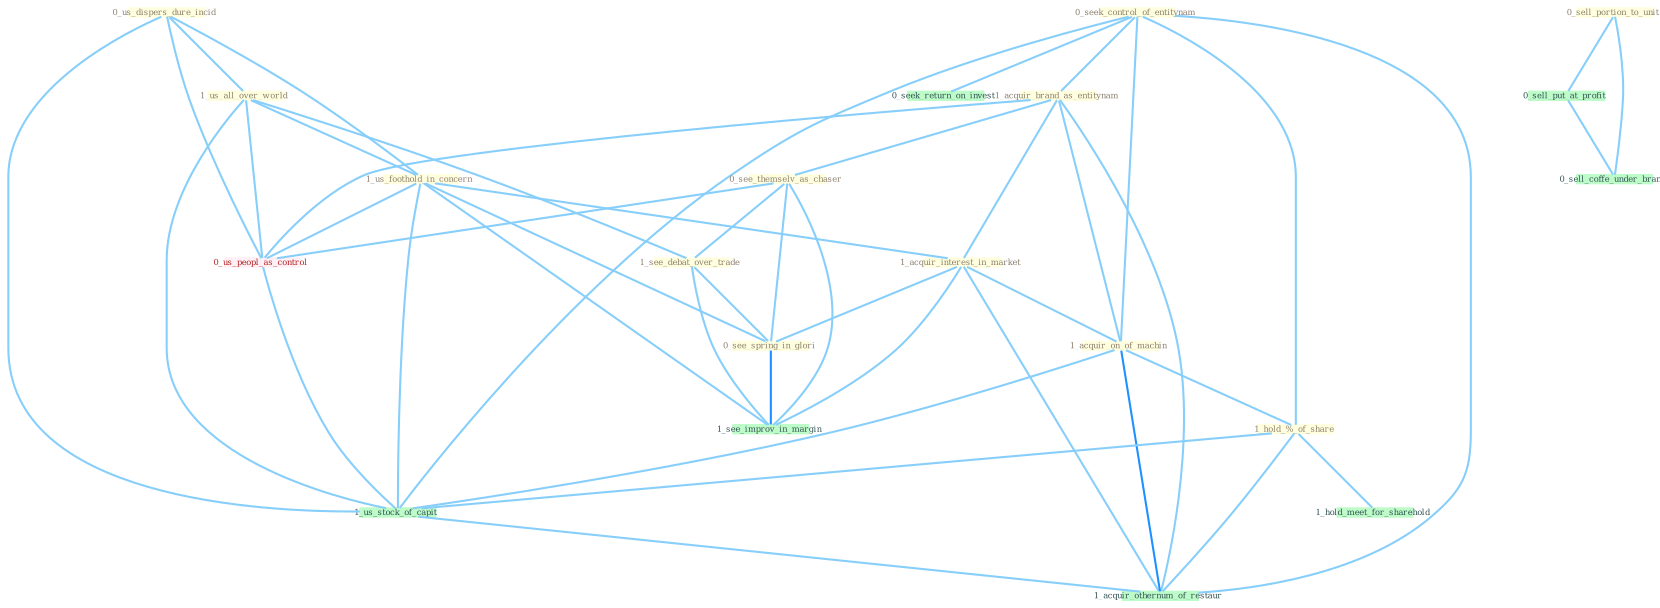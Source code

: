 Graph G{ 
    node
    [shape=polygon,style=filled,width=.5,height=.06,color="#BDFCC9",fixedsize=true,fontsize=4,
    fontcolor="#2f4f4f"];
    {node
    [color="#ffffe0", fontcolor="#8b7d6b"] "0_us_dispers_dure_incid " "1_us_all_over_world " "0_sell_portion_to_unit " "0_seek_control_of_entitynam " "1_acquir_brand_as_entitynam " "1_us_foothold_in_concern " "0_see_themselv_as_chaser " "1_acquir_interest_in_market " "1_see_debat_over_trade " "0_see_spring_in_glori " "1_acquir_on_of_machin " "1_hold_%_of_share "}
{node [color="#fff0f5", fontcolor="#b22222"] "0_us_peopl_as_control "}
edge [color="#B0E2FF"];

	"0_us_dispers_dure_incid " -- "1_us_all_over_world " [w="1", color="#87cefa" ];
	"0_us_dispers_dure_incid " -- "1_us_foothold_in_concern " [w="1", color="#87cefa" ];
	"0_us_dispers_dure_incid " -- "0_us_peopl_as_control " [w="1", color="#87cefa" ];
	"0_us_dispers_dure_incid " -- "1_us_stock_of_capit " [w="1", color="#87cefa" ];
	"1_us_all_over_world " -- "1_us_foothold_in_concern " [w="1", color="#87cefa" ];
	"1_us_all_over_world " -- "1_see_debat_over_trade " [w="1", color="#87cefa" ];
	"1_us_all_over_world " -- "0_us_peopl_as_control " [w="1", color="#87cefa" ];
	"1_us_all_over_world " -- "1_us_stock_of_capit " [w="1", color="#87cefa" ];
	"0_sell_portion_to_unit " -- "0_sell_put_at_profit " [w="1", color="#87cefa" ];
	"0_sell_portion_to_unit " -- "0_sell_coffe_under_brand " [w="1", color="#87cefa" ];
	"0_seek_control_of_entitynam " -- "1_acquir_brand_as_entitynam " [w="1", color="#87cefa" ];
	"0_seek_control_of_entitynam " -- "1_acquir_on_of_machin " [w="1", color="#87cefa" ];
	"0_seek_control_of_entitynam " -- "1_hold_%_of_share " [w="1", color="#87cefa" ];
	"0_seek_control_of_entitynam " -- "0_seek_return_on_invest " [w="1", color="#87cefa" ];
	"0_seek_control_of_entitynam " -- "1_us_stock_of_capit " [w="1", color="#87cefa" ];
	"0_seek_control_of_entitynam " -- "1_acquir_othernum_of_restaur " [w="1", color="#87cefa" ];
	"1_acquir_brand_as_entitynam " -- "0_see_themselv_as_chaser " [w="1", color="#87cefa" ];
	"1_acquir_brand_as_entitynam " -- "1_acquir_interest_in_market " [w="1", color="#87cefa" ];
	"1_acquir_brand_as_entitynam " -- "1_acquir_on_of_machin " [w="1", color="#87cefa" ];
	"1_acquir_brand_as_entitynam " -- "0_us_peopl_as_control " [w="1", color="#87cefa" ];
	"1_acquir_brand_as_entitynam " -- "1_acquir_othernum_of_restaur " [w="1", color="#87cefa" ];
	"1_us_foothold_in_concern " -- "1_acquir_interest_in_market " [w="1", color="#87cefa" ];
	"1_us_foothold_in_concern " -- "0_see_spring_in_glori " [w="1", color="#87cefa" ];
	"1_us_foothold_in_concern " -- "0_us_peopl_as_control " [w="1", color="#87cefa" ];
	"1_us_foothold_in_concern " -- "1_us_stock_of_capit " [w="1", color="#87cefa" ];
	"1_us_foothold_in_concern " -- "1_see_improv_in_margin " [w="1", color="#87cefa" ];
	"0_see_themselv_as_chaser " -- "1_see_debat_over_trade " [w="1", color="#87cefa" ];
	"0_see_themselv_as_chaser " -- "0_see_spring_in_glori " [w="1", color="#87cefa" ];
	"0_see_themselv_as_chaser " -- "0_us_peopl_as_control " [w="1", color="#87cefa" ];
	"0_see_themselv_as_chaser " -- "1_see_improv_in_margin " [w="1", color="#87cefa" ];
	"1_acquir_interest_in_market " -- "0_see_spring_in_glori " [w="1", color="#87cefa" ];
	"1_acquir_interest_in_market " -- "1_acquir_on_of_machin " [w="1", color="#87cefa" ];
	"1_acquir_interest_in_market " -- "1_see_improv_in_margin " [w="1", color="#87cefa" ];
	"1_acquir_interest_in_market " -- "1_acquir_othernum_of_restaur " [w="1", color="#87cefa" ];
	"1_see_debat_over_trade " -- "0_see_spring_in_glori " [w="1", color="#87cefa" ];
	"1_see_debat_over_trade " -- "1_see_improv_in_margin " [w="1", color="#87cefa" ];
	"0_see_spring_in_glori " -- "1_see_improv_in_margin " [w="2", color="#1e90ff" , len=0.8];
	"1_acquir_on_of_machin " -- "1_hold_%_of_share " [w="1", color="#87cefa" ];
	"1_acquir_on_of_machin " -- "1_us_stock_of_capit " [w="1", color="#87cefa" ];
	"1_acquir_on_of_machin " -- "1_acquir_othernum_of_restaur " [w="2", color="#1e90ff" , len=0.8];
	"1_hold_%_of_share " -- "1_us_stock_of_capit " [w="1", color="#87cefa" ];
	"1_hold_%_of_share " -- "1_hold_meet_for_sharehold " [w="1", color="#87cefa" ];
	"1_hold_%_of_share " -- "1_acquir_othernum_of_restaur " [w="1", color="#87cefa" ];
	"0_us_peopl_as_control " -- "1_us_stock_of_capit " [w="1", color="#87cefa" ];
	"0_sell_put_at_profit " -- "0_sell_coffe_under_brand " [w="1", color="#87cefa" ];
	"1_us_stock_of_capit " -- "1_acquir_othernum_of_restaur " [w="1", color="#87cefa" ];
}